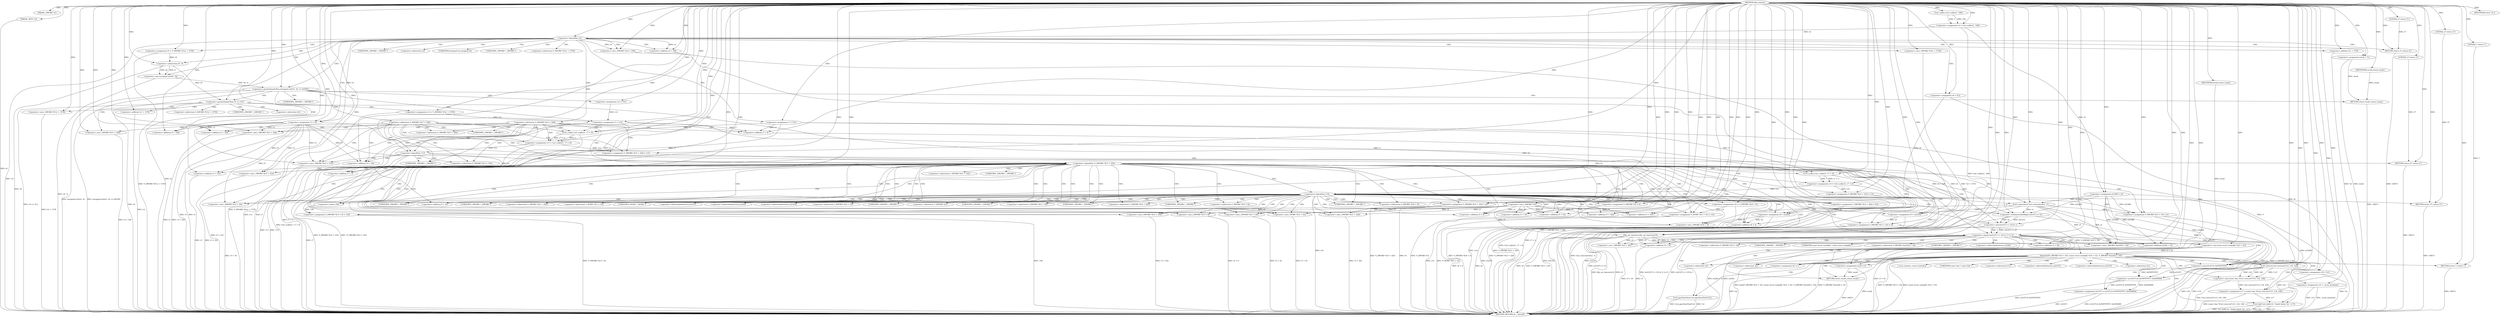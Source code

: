 digraph tftp_connect {  
"1000116" [label = "(METHOD,tftp_connect)" ]
"1000427" [label = "(METHOD_RETURN,int __fastcall)" ]
"1000117" [label = "(PARAM,_DWORD *a1)" ]
"1000118" [label = "(PARAM,_BYTE *a2)" ]
"1000135" [label = "(<operator>.assignment,v4 = Curl_ccalloc(1, 336))" ]
"1000137" [label = "(Curl_ccalloc,Curl_ccalloc(1, 336))" ]
"1000140" [label = "(<operator>.assignment,a1[188] = v4)" ]
"1000146" [label = "(<operator>.logicalNot,!v4)" ]
"1000148" [label = "(RETURN,return 27;,return 27;)" ]
"1000149" [label = "(LITERAL,27,return 27;)" ]
"1000150" [label = "(<operator>.assignment,v5 = v4)" ]
"1000153" [label = "(<operator>.assignment,v6 = *(_DWORD *)(*a1 + 1576))" ]
"1000156" [label = "(<operator>.cast,(_DWORD *)(*a1 + 1576))" ]
"1000158" [label = "(<operator>.addition,*a1 + 1576)" ]
"1000163" [label = "(IDENTIFIER,v6,if ( v6 ))" ]
"1000165" [label = "(<operator>.assignment,result = 71)" ]
"1000169" [label = "(<operator>.greaterEqualsThan,(unsigned int)(v6 - 8) >= 0xFFB1)" ]
"1000170" [label = "(<operator>.cast,(unsigned int)(v6 - 8))" ]
"1000172" [label = "(<operator>.subtraction,v6 - 8)" ]
"1000176" [label = "(RETURN,return result;,return result;)" ]
"1000177" [label = "(IDENTIFIER,result,return result;)" ]
"1000178" [label = "(<operator>.assignment,v12 = 512)" ]
"1000182" [label = "(<operator>.greaterEqualsThan,v6 >= 512)" ]
"1000185" [label = "(<operator>.assignment,v12 = *(_DWORD *)(*a1 + 1576))" ]
"1000188" [label = "(<operator>.cast,(_DWORD *)(*a1 + 1576))" ]
"1000190" [label = "(<operator>.addition,*a1 + 1576)" ]
"1000194" [label = "(<operator>.assignment,v7 = v12)" ]
"1000199" [label = "(<operator>.cast,(_DWORD *)(v5 + 328))" ]
"1000201" [label = "(<operator>.addition,v5 + 328)" ]
"1000207" [label = "(<operator>.assignment,v6 = 512)" ]
"1000210" [label = "(<operator>.assignment,v7 = 512)" ]
"1000215" [label = "(<operator>.cast,(_DWORD *)(v4 + 328))" ]
"1000217" [label = "(<operator>.addition,v4 + 328)" ]
"1000221" [label = "(<operator>.assignment,v13 = Curl_ccalloc(1, v7 + 4))" ]
"1000223" [label = "(Curl_ccalloc,Curl_ccalloc(1, v7 + 4))" ]
"1000225" [label = "(<operator>.addition,v7 + 4)" ]
"1000228" [label = "(<operator>.assignment,*(_DWORD *)(v5 + 328) = v13)" ]
"1000230" [label = "(<operator>.cast,(_DWORD *)(v5 + 328))" ]
"1000232" [label = "(<operator>.addition,v5 + 328)" ]
"1000237" [label = "(<operator>.logicalNot,!v13)" ]
"1000239" [label = "(RETURN,return 27;,return 27;)" ]
"1000240" [label = "(LITERAL,27,return 27;)" ]
"1000243" [label = "(<operator>.logicalNot,!*(_DWORD *)(v5 + 332))" ]
"1000245" [label = "(<operator>.cast,(_DWORD *)(v5 + 332))" ]
"1000247" [label = "(<operator>.addition,v5 + 332)" ]
"1000251" [label = "(<operator>.assignment,v14 = Curl_ccalloc(1, v7 + 4))" ]
"1000253" [label = "(Curl_ccalloc,Curl_ccalloc(1, v7 + 4))" ]
"1000255" [label = "(<operator>.addition,v7 + 4)" ]
"1000258" [label = "(<operator>.assignment,*(_DWORD *)(v5 + 332) = v14)" ]
"1000260" [label = "(<operator>.cast,(_DWORD *)(v5 + 332))" ]
"1000262" [label = "(<operator>.addition,v5 + 332)" ]
"1000267" [label = "(<operator>.logicalNot,!v14)" ]
"1000269" [label = "(RETURN,return 27;,return 27;)" ]
"1000270" [label = "(LITERAL,27,return 27;)" ]
"1000271" [label = "(Curl_conncontrol,Curl_conncontrol(a1, 1))" ]
"1000274" [label = "(<operator>.assignment,v8 = a1[20])" ]
"1000279" [label = "(<operator>.assignment,v9 = a1[105])" ]
"1000284" [label = "(<operator>.assignment,*(_DWORD *)(v5 + 16) = a1)" ]
"1000286" [label = "(<operator>.cast,(_DWORD *)(v5 + 16))" ]
"1000288" [label = "(<operator>.addition,v5 + 16)" ]
"1000292" [label = "(<operator>.assignment,*(_DWORD *)v5 = 0)" ]
"1000294" [label = "(<operator>.cast,(_DWORD *)v5)" ]
"1000298" [label = "(<operator>.assignment,*(_DWORD *)(v5 + 20) = v9)" ]
"1000300" [label = "(<operator>.cast,(_DWORD *)(v5 + 20))" ]
"1000302" [label = "(<operator>.addition,v5 + 20)" ]
"1000306" [label = "(<operator>.assignment,*(_DWORD *)(v5 + 324) = v6)" ]
"1000308" [label = "(<operator>.cast,(_DWORD *)(v5 + 324))" ]
"1000310" [label = "(<operator>.addition,v5 + 324)" ]
"1000314" [label = "(<operator>.assignment,*(_DWORD *)(v5 + 8) = -100)" ]
"1000316" [label = "(<operator>.cast,(_DWORD *)(v5 + 8))" ]
"1000318" [label = "(<operator>.addition,v5 + 8)" ]
"1000321" [label = "(<operator>.minus,-100)" ]
"1000323" [label = "(<operator>.assignment,v10 = *(_DWORD *)(v8 + 4))" ]
"1000326" [label = "(<operator>.cast,(_DWORD *)(v8 + 4))" ]
"1000328" [label = "(<operator>.addition,v8 + 4)" ]
"1000331" [label = "(<operator>.assignment,*(_DWORD *)(v5 + 320) = 512)" ]
"1000333" [label = "(<operator>.cast,(_DWORD *)(v5 + 320))" ]
"1000335" [label = "(<operator>.addition,v5 + 320)" ]
"1000339" [label = "(<operator>.assignment,*(_WORD *)(v5 + 52) = v10)" ]
"1000341" [label = "(<operator>.cast,(_WORD *)(v5 + 52))" ]
"1000343" [label = "(<operator>.addition,v5 + 52)" ]
"1000347" [label = "(tftp_set_timeouts,tftp_set_timeouts(v5))" ]
"1000350" [label = "(<operator>.equals,((a1[147] >> 25) & 1) == 0)" ]
"1000351" [label = "(<operator>.and,(a1[147] >> 25) & 1)" ]
"1000352" [label = "(<operator>.arithmeticShiftRight,a1[147] >> 25)" ]
"1000361" [label = "(bind,bind(*(_DWORD *)(v5 + 20), (const struct sockaddr *)(v5 + 52), *(_DWORD *)(a1[20] + 16)))" ]
"1000363" [label = "(<operator>.cast,(_DWORD *)(v5 + 20))" ]
"1000365" [label = "(<operator>.addition,v5 + 20)" ]
"1000368" [label = "(<operator>.cast,(const struct sockaddr *)(v5 + 52))" ]
"1000370" [label = "(<operator>.addition,v5 + 52)" ]
"1000374" [label = "(<operator>.cast,(_DWORD *)(a1[20] + 16))" ]
"1000376" [label = "(<operator>.addition,a1[20] + 16)" ]
"1000382" [label = "(<operator>.assignment,v16 = *a1)" ]
"1000386" [label = "(<operator>.assignment,v15 = _errno_location())" ]
"1000389" [label = "(<operator>.assignment,v17 = (const char *)Curl_strerror(*v15, v18, 128))" ]
"1000391" [label = "(<operator>.cast,(const char *)Curl_strerror(*v15, v18, 128))" ]
"1000393" [label = "(Curl_strerror,Curl_strerror(*v15, v18, 128))" ]
"1000398" [label = "(Curl_failf,Curl_failf(v16, \"bind() failed; %s\", v17))" ]
"1000402" [label = "(RETURN,return 7;,return 7;)" ]
"1000403" [label = "(LITERAL,7,return 7;)" ]
"1000404" [label = "(<operator>.assignment,a1[147] = a1[147] & 0xFDFFFFFF | 0x2000000)" ]
"1000408" [label = "(<operator>.or,a1[147] & 0xFDFFFFFF | 0x2000000)" ]
"1000409" [label = "(<operator>.and,a1[147] & 0xFDFFFFFF)" ]
"1000415" [label = "(Curl_pgrsStartNow,Curl_pgrsStartNow(*a1))" ]
"1000418" [label = "(<operator>.assignment,result = 0)" ]
"1000421" [label = "(<operator>.assignment,*a2 = 1)" ]
"1000425" [label = "(RETURN,return result;,return result;)" ]
"1000426" [label = "(IDENTIFIER,result,return result;)" ]
"1000155" [label = "(<operator>.indirection,*(_DWORD *)(*a1 + 1576))" ]
"1000157" [label = "(UNKNOWN,_DWORD *,_DWORD *)" ]
"1000159" [label = "(<operator>.indirection,*a1)" ]
"1000171" [label = "(UNKNOWN,unsigned int,unsigned int)" ]
"1000187" [label = "(<operator>.indirection,*(_DWORD *)(*a1 + 1576))" ]
"1000189" [label = "(UNKNOWN,_DWORD *,_DWORD *)" ]
"1000191" [label = "(<operator>.indirection,*a1)" ]
"1000198" [label = "(<operator>.indirection,*(_DWORD *)(v5 + 328))" ]
"1000200" [label = "(UNKNOWN,_DWORD *,_DWORD *)" ]
"1000214" [label = "(<operator>.indirection,*(_DWORD *)(v4 + 328))" ]
"1000216" [label = "(UNKNOWN,_DWORD *,_DWORD *)" ]
"1000229" [label = "(<operator>.indirection,*(_DWORD *)(v5 + 328))" ]
"1000231" [label = "(UNKNOWN,_DWORD *,_DWORD *)" ]
"1000244" [label = "(<operator>.indirection,*(_DWORD *)(v5 + 332))" ]
"1000246" [label = "(UNKNOWN,_DWORD *,_DWORD *)" ]
"1000259" [label = "(<operator>.indirection,*(_DWORD *)(v5 + 332))" ]
"1000261" [label = "(UNKNOWN,_DWORD *,_DWORD *)" ]
"1000276" [label = "(<operator>.indirectIndexAccess,a1[20])" ]
"1000281" [label = "(<operator>.indirectIndexAccess,a1[105])" ]
"1000285" [label = "(<operator>.indirection,*(_DWORD *)(v5 + 16))" ]
"1000287" [label = "(UNKNOWN,_DWORD *,_DWORD *)" ]
"1000293" [label = "(<operator>.indirection,*(_DWORD *)v5)" ]
"1000295" [label = "(UNKNOWN,_DWORD *,_DWORD *)" ]
"1000299" [label = "(<operator>.indirection,*(_DWORD *)(v5 + 20))" ]
"1000301" [label = "(UNKNOWN,_DWORD *,_DWORD *)" ]
"1000307" [label = "(<operator>.indirection,*(_DWORD *)(v5 + 324))" ]
"1000309" [label = "(UNKNOWN,_DWORD *,_DWORD *)" ]
"1000315" [label = "(<operator>.indirection,*(_DWORD *)(v5 + 8))" ]
"1000317" [label = "(UNKNOWN,_DWORD *,_DWORD *)" ]
"1000325" [label = "(<operator>.indirection,*(_DWORD *)(v8 + 4))" ]
"1000327" [label = "(UNKNOWN,_DWORD *,_DWORD *)" ]
"1000332" [label = "(<operator>.indirection,*(_DWORD *)(v5 + 320))" ]
"1000334" [label = "(UNKNOWN,_DWORD *,_DWORD *)" ]
"1000340" [label = "(<operator>.indirection,*(_WORD *)(v5 + 52))" ]
"1000342" [label = "(UNKNOWN,_WORD *,_WORD *)" ]
"1000353" [label = "(<operator>.indirectIndexAccess,a1[147])" ]
"1000362" [label = "(<operator>.indirection,*(_DWORD *)(v5 + 20))" ]
"1000364" [label = "(UNKNOWN,_DWORD *,_DWORD *)" ]
"1000369" [label = "(UNKNOWN,const struct sockaddr *,const struct sockaddr *)" ]
"1000373" [label = "(<operator>.indirection,*(_DWORD *)(a1[20] + 16))" ]
"1000375" [label = "(UNKNOWN,_DWORD *,_DWORD *)" ]
"1000377" [label = "(<operator>.indirectIndexAccess,a1[20])" ]
"1000384" [label = "(<operator>.indirection,*a1)" ]
"1000388" [label = "(_errno_location,_errno_location())" ]
"1000392" [label = "(UNKNOWN,const char *,const char *)" ]
"1000394" [label = "(<operator>.indirection,*v15)" ]
"1000405" [label = "(<operator>.indirectIndexAccess,a1[147])" ]
"1000410" [label = "(<operator>.indirectIndexAccess,a1[147])" ]
"1000416" [label = "(<operator>.indirection,*a1)" ]
"1000422" [label = "(<operator>.indirection,*a2)" ]
  "1000331" -> "1000427"  [ label = "DDG: *(_DWORD *)(v5 + 320)"] 
  "1000243" -> "1000427"  [ label = "DDG: !*(_DWORD *)(v5 + 332)"] 
  "1000267" -> "1000427"  [ label = "DDG: !v14"] 
  "1000415" -> "1000427"  [ label = "DDG: *a1"] 
  "1000217" -> "1000427"  [ label = "DDG: v4"] 
  "1000393" -> "1000427"  [ label = "DDG: *v15"] 
  "1000347" -> "1000427"  [ label = "DDG: v5"] 
  "1000190" -> "1000427"  [ label = "DDG: *a1"] 
  "1000333" -> "1000427"  [ label = "DDG: v5 + 320"] 
  "1000306" -> "1000427"  [ label = "DDG: *(_DWORD *)(v5 + 324)"] 
  "1000351" -> "1000427"  [ label = "DDG: a1[147] >> 25"] 
  "1000221" -> "1000427"  [ label = "DDG: Curl_ccalloc(1, v7 + 4)"] 
  "1000323" -> "1000427"  [ label = "DDG: *(_DWORD *)(v8 + 4)"] 
  "1000165" -> "1000427"  [ label = "DDG: result"] 
  "1000243" -> "1000427"  [ label = "DDG: *(_DWORD *)(v5 + 332)"] 
  "1000258" -> "1000427"  [ label = "DDG: *(_DWORD *)(v5 + 332)"] 
  "1000352" -> "1000427"  [ label = "DDG: a1[147]"] 
  "1000314" -> "1000427"  [ label = "DDG: -100"] 
  "1000232" -> "1000427"  [ label = "DDG: v5"] 
  "1000118" -> "1000427"  [ label = "DDG: a2"] 
  "1000415" -> "1000427"  [ label = "DDG: Curl_pgrsStartNow(*a1)"] 
  "1000421" -> "1000427"  [ label = "DDG: *a2"] 
  "1000350" -> "1000427"  [ label = "DDG: (a1[147] >> 25) & 1"] 
  "1000210" -> "1000427"  [ label = "DDG: v7"] 
  "1000398" -> "1000427"  [ label = "DDG: v17"] 
  "1000306" -> "1000427"  [ label = "DDG: v6"] 
  "1000215" -> "1000427"  [ label = "DDG: v4 + 328"] 
  "1000391" -> "1000427"  [ label = "DDG: Curl_strerror(*v15, v18, 128)"] 
  "1000228" -> "1000427"  [ label = "DDG: *(_DWORD *)(v5 + 328)"] 
  "1000150" -> "1000427"  [ label = "DDG: v4"] 
  "1000255" -> "1000427"  [ label = "DDG: v7"] 
  "1000374" -> "1000427"  [ label = "DDG: a1[20] + 16"] 
  "1000382" -> "1000427"  [ label = "DDG: *a1"] 
  "1000135" -> "1000427"  [ label = "DDG: Curl_ccalloc(1, 336)"] 
  "1000389" -> "1000427"  [ label = "DDG: (const char *)Curl_strerror(*v15, v18, 128)"] 
  "1000368" -> "1000427"  [ label = "DDG: v5 + 52"] 
  "1000225" -> "1000427"  [ label = "DDG: v7"] 
  "1000300" -> "1000427"  [ label = "DDG: v5 + 20"] 
  "1000267" -> "1000427"  [ label = "DDG: v14"] 
  "1000182" -> "1000427"  [ label = "DDG: v6"] 
  "1000386" -> "1000427"  [ label = "DDG: v15"] 
  "1000361" -> "1000427"  [ label = "DDG: (const struct sockaddr *)(v5 + 52)"] 
  "1000363" -> "1000427"  [ label = "DDG: v5 + 20"] 
  "1000182" -> "1000427"  [ label = "DDG: v6 >= 512"] 
  "1000251" -> "1000427"  [ label = "DDG: Curl_ccalloc(1, v7 + 4)"] 
  "1000153" -> "1000427"  [ label = "DDG: *(_DWORD *)(*a1 + 1576)"] 
  "1000308" -> "1000427"  [ label = "DDG: v5 + 324"] 
  "1000146" -> "1000427"  [ label = "DDG: v4"] 
  "1000418" -> "1000427"  [ label = "DDG: result"] 
  "1000156" -> "1000427"  [ label = "DDG: *a1 + 1576"] 
  "1000245" -> "1000427"  [ label = "DDG: v5 + 332"] 
  "1000188" -> "1000427"  [ label = "DDG: *a1 + 1576"] 
  "1000237" -> "1000427"  [ label = "DDG: !v13"] 
  "1000271" -> "1000427"  [ label = "DDG: Curl_conncontrol(a1, 1)"] 
  "1000262" -> "1000427"  [ label = "DDG: v5"] 
  "1000350" -> "1000427"  [ label = "DDG: ((a1[147] >> 25) & 1) == 0"] 
  "1000339" -> "1000427"  [ label = "DDG: v10"] 
  "1000292" -> "1000427"  [ label = "DDG: *(_DWORD *)v5"] 
  "1000230" -> "1000427"  [ label = "DDG: v5 + 328"] 
  "1000253" -> "1000427"  [ label = "DDG: v7 + 4"] 
  "1000361" -> "1000427"  [ label = "DDG: bind(*(_DWORD *)(v5 + 20), (const struct sockaddr *)(v5 + 52), *(_DWORD *)(a1[20] + 16))"] 
  "1000158" -> "1000427"  [ label = "DDG: *a1"] 
  "1000286" -> "1000427"  [ label = "DDG: v5 + 16"] 
  "1000341" -> "1000427"  [ label = "DDG: v5 + 52"] 
  "1000223" -> "1000427"  [ label = "DDG: v7 + 4"] 
  "1000169" -> "1000427"  [ label = "DDG: (unsigned int)(v6 - 8)"] 
  "1000284" -> "1000427"  [ label = "DDG: a1"] 
  "1000404" -> "1000427"  [ label = "DDG: a1[147] & 0xFDFFFFFF | 0x2000000"] 
  "1000314" -> "1000427"  [ label = "DDG: *(_DWORD *)(v5 + 8)"] 
  "1000207" -> "1000427"  [ label = "DDG: v6"] 
  "1000279" -> "1000427"  [ label = "DDG: a1[105]"] 
  "1000386" -> "1000427"  [ label = "DDG: _errno_location()"] 
  "1000140" -> "1000427"  [ label = "DDG: a1[188]"] 
  "1000398" -> "1000427"  [ label = "DDG: Curl_failf(v16, \"bind() failed; %s\", v17)"] 
  "1000199" -> "1000427"  [ label = "DDG: v5 + 328"] 
  "1000326" -> "1000427"  [ label = "DDG: v8 + 4"] 
  "1000185" -> "1000427"  [ label = "DDG: *(_DWORD *)(*a1 + 1576)"] 
  "1000328" -> "1000427"  [ label = "DDG: v8"] 
  "1000376" -> "1000427"  [ label = "DDG: a1[20]"] 
  "1000393" -> "1000427"  [ label = "DDG: v18"] 
  "1000194" -> "1000427"  [ label = "DDG: v12"] 
  "1000298" -> "1000427"  [ label = "DDG: *(_DWORD *)(v5 + 20)"] 
  "1000169" -> "1000427"  [ label = "DDG: (unsigned int)(v6 - 8) >= 0xFFB1"] 
  "1000408" -> "1000427"  [ label = "DDG: a1[147] & 0xFDFFFFFF"] 
  "1000347" -> "1000427"  [ label = "DDG: tftp_set_timeouts(v5)"] 
  "1000237" -> "1000427"  [ label = "DDG: v13"] 
  "1000298" -> "1000427"  [ label = "DDG: v9"] 
  "1000172" -> "1000427"  [ label = "DDG: v6"] 
  "1000404" -> "1000427"  [ label = "DDG: a1[147]"] 
  "1000398" -> "1000427"  [ label = "DDG: v16"] 
  "1000339" -> "1000427"  [ label = "DDG: *(_WORD *)(v5 + 52)"] 
  "1000194" -> "1000427"  [ label = "DDG: v7"] 
  "1000316" -> "1000427"  [ label = "DDG: v5 + 8"] 
  "1000260" -> "1000427"  [ label = "DDG: v5 + 332"] 
  "1000361" -> "1000427"  [ label = "DDG: *(_DWORD *)(a1[20] + 16)"] 
  "1000274" -> "1000427"  [ label = "DDG: a1[20]"] 
  "1000170" -> "1000427"  [ label = "DDG: v6 - 8"] 
  "1000146" -> "1000427"  [ label = "DDG: !v4"] 
  "1000370" -> "1000427"  [ label = "DDG: v5"] 
  "1000361" -> "1000427"  [ label = "DDG: *(_DWORD *)(v5 + 20)"] 
  "1000284" -> "1000427"  [ label = "DDG: *(_DWORD *)(v5 + 16)"] 
  "1000150" -> "1000427"  [ label = "DDG: v5"] 
  "1000402" -> "1000427"  [ label = "DDG: <RET>"] 
  "1000148" -> "1000427"  [ label = "DDG: <RET>"] 
  "1000239" -> "1000427"  [ label = "DDG: <RET>"] 
  "1000269" -> "1000427"  [ label = "DDG: <RET>"] 
  "1000425" -> "1000427"  [ label = "DDG: <RET>"] 
  "1000176" -> "1000427"  [ label = "DDG: <RET>"] 
  "1000116" -> "1000117"  [ label = "DDG: "] 
  "1000116" -> "1000118"  [ label = "DDG: "] 
  "1000137" -> "1000135"  [ label = "DDG: 1"] 
  "1000137" -> "1000135"  [ label = "DDG: 336"] 
  "1000116" -> "1000135"  [ label = "DDG: "] 
  "1000116" -> "1000137"  [ label = "DDG: "] 
  "1000135" -> "1000140"  [ label = "DDG: v4"] 
  "1000116" -> "1000140"  [ label = "DDG: "] 
  "1000116" -> "1000146"  [ label = "DDG: "] 
  "1000135" -> "1000146"  [ label = "DDG: v4"] 
  "1000149" -> "1000148"  [ label = "DDG: 27"] 
  "1000116" -> "1000148"  [ label = "DDG: "] 
  "1000116" -> "1000149"  [ label = "DDG: "] 
  "1000146" -> "1000150"  [ label = "DDG: v4"] 
  "1000116" -> "1000150"  [ label = "DDG: "] 
  "1000116" -> "1000153"  [ label = "DDG: "] 
  "1000116" -> "1000156"  [ label = "DDG: "] 
  "1000116" -> "1000158"  [ label = "DDG: "] 
  "1000116" -> "1000163"  [ label = "DDG: "] 
  "1000116" -> "1000165"  [ label = "DDG: "] 
  "1000170" -> "1000169"  [ label = "DDG: v6 - 8"] 
  "1000172" -> "1000170"  [ label = "DDG: v6"] 
  "1000172" -> "1000170"  [ label = "DDG: 8"] 
  "1000153" -> "1000172"  [ label = "DDG: v6"] 
  "1000116" -> "1000172"  [ label = "DDG: "] 
  "1000116" -> "1000169"  [ label = "DDG: "] 
  "1000177" -> "1000176"  [ label = "DDG: result"] 
  "1000165" -> "1000176"  [ label = "DDG: result"] 
  "1000116" -> "1000177"  [ label = "DDG: "] 
  "1000116" -> "1000178"  [ label = "DDG: "] 
  "1000172" -> "1000182"  [ label = "DDG: v6"] 
  "1000116" -> "1000182"  [ label = "DDG: "] 
  "1000116" -> "1000185"  [ label = "DDG: "] 
  "1000116" -> "1000188"  [ label = "DDG: "] 
  "1000116" -> "1000190"  [ label = "DDG: "] 
  "1000178" -> "1000194"  [ label = "DDG: v12"] 
  "1000185" -> "1000194"  [ label = "DDG: v12"] 
  "1000116" -> "1000194"  [ label = "DDG: "] 
  "1000150" -> "1000199"  [ label = "DDG: v5"] 
  "1000116" -> "1000199"  [ label = "DDG: "] 
  "1000150" -> "1000201"  [ label = "DDG: v5"] 
  "1000116" -> "1000201"  [ label = "DDG: "] 
  "1000116" -> "1000207"  [ label = "DDG: "] 
  "1000116" -> "1000210"  [ label = "DDG: "] 
  "1000116" -> "1000215"  [ label = "DDG: "] 
  "1000146" -> "1000215"  [ label = "DDG: v4"] 
  "1000116" -> "1000217"  [ label = "DDG: "] 
  "1000146" -> "1000217"  [ label = "DDG: v4"] 
  "1000223" -> "1000221"  [ label = "DDG: 1"] 
  "1000223" -> "1000221"  [ label = "DDG: v7 + 4"] 
  "1000116" -> "1000221"  [ label = "DDG: "] 
  "1000116" -> "1000223"  [ label = "DDG: "] 
  "1000210" -> "1000223"  [ label = "DDG: v7"] 
  "1000194" -> "1000223"  [ label = "DDG: v7"] 
  "1000210" -> "1000225"  [ label = "DDG: v7"] 
  "1000194" -> "1000225"  [ label = "DDG: v7"] 
  "1000116" -> "1000225"  [ label = "DDG: "] 
  "1000221" -> "1000228"  [ label = "DDG: v13"] 
  "1000116" -> "1000228"  [ label = "DDG: "] 
  "1000150" -> "1000230"  [ label = "DDG: v5"] 
  "1000116" -> "1000230"  [ label = "DDG: "] 
  "1000150" -> "1000232"  [ label = "DDG: v5"] 
  "1000116" -> "1000232"  [ label = "DDG: "] 
  "1000116" -> "1000237"  [ label = "DDG: "] 
  "1000221" -> "1000237"  [ label = "DDG: v13"] 
  "1000240" -> "1000239"  [ label = "DDG: 27"] 
  "1000116" -> "1000239"  [ label = "DDG: "] 
  "1000116" -> "1000240"  [ label = "DDG: "] 
  "1000150" -> "1000245"  [ label = "DDG: v5"] 
  "1000116" -> "1000245"  [ label = "DDG: "] 
  "1000150" -> "1000247"  [ label = "DDG: v5"] 
  "1000116" -> "1000247"  [ label = "DDG: "] 
  "1000253" -> "1000251"  [ label = "DDG: 1"] 
  "1000253" -> "1000251"  [ label = "DDG: v7 + 4"] 
  "1000116" -> "1000251"  [ label = "DDG: "] 
  "1000116" -> "1000253"  [ label = "DDG: "] 
  "1000210" -> "1000253"  [ label = "DDG: v7"] 
  "1000194" -> "1000253"  [ label = "DDG: v7"] 
  "1000210" -> "1000255"  [ label = "DDG: v7"] 
  "1000194" -> "1000255"  [ label = "DDG: v7"] 
  "1000116" -> "1000255"  [ label = "DDG: "] 
  "1000251" -> "1000258"  [ label = "DDG: v14"] 
  "1000116" -> "1000258"  [ label = "DDG: "] 
  "1000116" -> "1000260"  [ label = "DDG: "] 
  "1000150" -> "1000260"  [ label = "DDG: v5"] 
  "1000116" -> "1000262"  [ label = "DDG: "] 
  "1000150" -> "1000262"  [ label = "DDG: v5"] 
  "1000116" -> "1000267"  [ label = "DDG: "] 
  "1000251" -> "1000267"  [ label = "DDG: v14"] 
  "1000270" -> "1000269"  [ label = "DDG: 27"] 
  "1000116" -> "1000269"  [ label = "DDG: "] 
  "1000116" -> "1000270"  [ label = "DDG: "] 
  "1000140" -> "1000271"  [ label = "DDG: a1[188]"] 
  "1000116" -> "1000271"  [ label = "DDG: "] 
  "1000271" -> "1000274"  [ label = "DDG: a1"] 
  "1000116" -> "1000274"  [ label = "DDG: "] 
  "1000271" -> "1000279"  [ label = "DDG: a1"] 
  "1000116" -> "1000279"  [ label = "DDG: "] 
  "1000271" -> "1000284"  [ label = "DDG: a1"] 
  "1000140" -> "1000284"  [ label = "DDG: a1[188]"] 
  "1000116" -> "1000284"  [ label = "DDG: "] 
  "1000116" -> "1000286"  [ label = "DDG: "] 
  "1000150" -> "1000286"  [ label = "DDG: v5"] 
  "1000116" -> "1000288"  [ label = "DDG: "] 
  "1000150" -> "1000288"  [ label = "DDG: v5"] 
  "1000116" -> "1000292"  [ label = "DDG: "] 
  "1000116" -> "1000294"  [ label = "DDG: "] 
  "1000150" -> "1000294"  [ label = "DDG: v5"] 
  "1000279" -> "1000298"  [ label = "DDG: v9"] 
  "1000116" -> "1000298"  [ label = "DDG: "] 
  "1000294" -> "1000300"  [ label = "DDG: v5"] 
  "1000116" -> "1000300"  [ label = "DDG: "] 
  "1000294" -> "1000302"  [ label = "DDG: v5"] 
  "1000116" -> "1000302"  [ label = "DDG: "] 
  "1000182" -> "1000306"  [ label = "DDG: v6"] 
  "1000207" -> "1000306"  [ label = "DDG: v6"] 
  "1000116" -> "1000306"  [ label = "DDG: "] 
  "1000116" -> "1000308"  [ label = "DDG: "] 
  "1000294" -> "1000308"  [ label = "DDG: v5"] 
  "1000116" -> "1000310"  [ label = "DDG: "] 
  "1000294" -> "1000310"  [ label = "DDG: v5"] 
  "1000321" -> "1000314"  [ label = "DDG: 100"] 
  "1000116" -> "1000316"  [ label = "DDG: "] 
  "1000294" -> "1000316"  [ label = "DDG: v5"] 
  "1000116" -> "1000318"  [ label = "DDG: "] 
  "1000294" -> "1000318"  [ label = "DDG: v5"] 
  "1000116" -> "1000321"  [ label = "DDG: "] 
  "1000116" -> "1000323"  [ label = "DDG: "] 
  "1000274" -> "1000326"  [ label = "DDG: v8"] 
  "1000116" -> "1000326"  [ label = "DDG: "] 
  "1000274" -> "1000328"  [ label = "DDG: v8"] 
  "1000116" -> "1000328"  [ label = "DDG: "] 
  "1000116" -> "1000331"  [ label = "DDG: "] 
  "1000116" -> "1000333"  [ label = "DDG: "] 
  "1000294" -> "1000333"  [ label = "DDG: v5"] 
  "1000116" -> "1000335"  [ label = "DDG: "] 
  "1000294" -> "1000335"  [ label = "DDG: v5"] 
  "1000323" -> "1000339"  [ label = "DDG: v10"] 
  "1000116" -> "1000339"  [ label = "DDG: "] 
  "1000116" -> "1000341"  [ label = "DDG: "] 
  "1000294" -> "1000341"  [ label = "DDG: v5"] 
  "1000116" -> "1000343"  [ label = "DDG: "] 
  "1000294" -> "1000343"  [ label = "DDG: v5"] 
  "1000116" -> "1000347"  [ label = "DDG: "] 
  "1000294" -> "1000347"  [ label = "DDG: v5"] 
  "1000351" -> "1000350"  [ label = "DDG: a1[147] >> 25"] 
  "1000351" -> "1000350"  [ label = "DDG: 1"] 
  "1000352" -> "1000351"  [ label = "DDG: a1[147]"] 
  "1000352" -> "1000351"  [ label = "DDG: 25"] 
  "1000271" -> "1000352"  [ label = "DDG: a1"] 
  "1000140" -> "1000352"  [ label = "DDG: a1[188]"] 
  "1000116" -> "1000352"  [ label = "DDG: "] 
  "1000116" -> "1000351"  [ label = "DDG: "] 
  "1000116" -> "1000350"  [ label = "DDG: "] 
  "1000298" -> "1000361"  [ label = "DDG: *(_DWORD *)(v5 + 20)"] 
  "1000347" -> "1000363"  [ label = "DDG: v5"] 
  "1000116" -> "1000363"  [ label = "DDG: "] 
  "1000347" -> "1000365"  [ label = "DDG: v5"] 
  "1000116" -> "1000365"  [ label = "DDG: "] 
  "1000368" -> "1000361"  [ label = "DDG: v5 + 52"] 
  "1000116" -> "1000368"  [ label = "DDG: "] 
  "1000347" -> "1000368"  [ label = "DDG: v5"] 
  "1000116" -> "1000370"  [ label = "DDG: "] 
  "1000347" -> "1000370"  [ label = "DDG: v5"] 
  "1000271" -> "1000374"  [ label = "DDG: a1"] 
  "1000140" -> "1000374"  [ label = "DDG: a1[188]"] 
  "1000116" -> "1000374"  [ label = "DDG: "] 
  "1000271" -> "1000376"  [ label = "DDG: a1"] 
  "1000140" -> "1000376"  [ label = "DDG: a1[188]"] 
  "1000116" -> "1000376"  [ label = "DDG: "] 
  "1000116" -> "1000382"  [ label = "DDG: "] 
  "1000116" -> "1000386"  [ label = "DDG: "] 
  "1000391" -> "1000389"  [ label = "DDG: Curl_strerror(*v15, v18, 128)"] 
  "1000116" -> "1000389"  [ label = "DDG: "] 
  "1000393" -> "1000391"  [ label = "DDG: *v15"] 
  "1000393" -> "1000391"  [ label = "DDG: v18"] 
  "1000393" -> "1000391"  [ label = "DDG: 128"] 
  "1000116" -> "1000393"  [ label = "DDG: "] 
  "1000382" -> "1000398"  [ label = "DDG: v16"] 
  "1000116" -> "1000398"  [ label = "DDG: "] 
  "1000389" -> "1000398"  [ label = "DDG: v17"] 
  "1000403" -> "1000402"  [ label = "DDG: 7"] 
  "1000116" -> "1000402"  [ label = "DDG: "] 
  "1000116" -> "1000403"  [ label = "DDG: "] 
  "1000408" -> "1000404"  [ label = "DDG: a1[147] & 0xFDFFFFFF"] 
  "1000408" -> "1000404"  [ label = "DDG: 0x2000000"] 
  "1000409" -> "1000408"  [ label = "DDG: a1[147]"] 
  "1000409" -> "1000408"  [ label = "DDG: 0xFDFFFFFF"] 
  "1000352" -> "1000409"  [ label = "DDG: a1[147]"] 
  "1000271" -> "1000409"  [ label = "DDG: a1"] 
  "1000140" -> "1000409"  [ label = "DDG: a1[188]"] 
  "1000116" -> "1000409"  [ label = "DDG: "] 
  "1000116" -> "1000408"  [ label = "DDG: "] 
  "1000116" -> "1000418"  [ label = "DDG: "] 
  "1000116" -> "1000421"  [ label = "DDG: "] 
  "1000426" -> "1000425"  [ label = "DDG: result"] 
  "1000418" -> "1000425"  [ label = "DDG: result"] 
  "1000116" -> "1000426"  [ label = "DDG: "] 
  "1000146" -> "1000159"  [ label = "CDG: "] 
  "1000146" -> "1000158"  [ label = "CDG: "] 
  "1000146" -> "1000157"  [ label = "CDG: "] 
  "1000146" -> "1000156"  [ label = "CDG: "] 
  "1000146" -> "1000155"  [ label = "CDG: "] 
  "1000146" -> "1000153"  [ label = "CDG: "] 
  "1000146" -> "1000150"  [ label = "CDG: "] 
  "1000146" -> "1000148"  [ label = "CDG: "] 
  "1000146" -> "1000172"  [ label = "CDG: "] 
  "1000146" -> "1000171"  [ label = "CDG: "] 
  "1000146" -> "1000170"  [ label = "CDG: "] 
  "1000146" -> "1000169"  [ label = "CDG: "] 
  "1000146" -> "1000165"  [ label = "CDG: "] 
  "1000146" -> "1000207"  [ label = "CDG: "] 
  "1000146" -> "1000217"  [ label = "CDG: "] 
  "1000146" -> "1000216"  [ label = "CDG: "] 
  "1000146" -> "1000215"  [ label = "CDG: "] 
  "1000146" -> "1000214"  [ label = "CDG: "] 
  "1000146" -> "1000210"  [ label = "CDG: "] 
  "1000169" -> "1000176"  [ label = "CDG: "] 
  "1000169" -> "1000182"  [ label = "CDG: "] 
  "1000169" -> "1000178"  [ label = "CDG: "] 
  "1000169" -> "1000201"  [ label = "CDG: "] 
  "1000169" -> "1000200"  [ label = "CDG: "] 
  "1000169" -> "1000199"  [ label = "CDG: "] 
  "1000169" -> "1000198"  [ label = "CDG: "] 
  "1000169" -> "1000194"  [ label = "CDG: "] 
  "1000182" -> "1000191"  [ label = "CDG: "] 
  "1000182" -> "1000190"  [ label = "CDG: "] 
  "1000182" -> "1000189"  [ label = "CDG: "] 
  "1000182" -> "1000188"  [ label = "CDG: "] 
  "1000182" -> "1000187"  [ label = "CDG: "] 
  "1000182" -> "1000185"  [ label = "CDG: "] 
  "1000198" -> "1000223"  [ label = "CDG: "] 
  "1000198" -> "1000221"  [ label = "CDG: "] 
  "1000198" -> "1000237"  [ label = "CDG: "] 
  "1000198" -> "1000232"  [ label = "CDG: "] 
  "1000198" -> "1000231"  [ label = "CDG: "] 
  "1000198" -> "1000230"  [ label = "CDG: "] 
  "1000198" -> "1000229"  [ label = "CDG: "] 
  "1000198" -> "1000228"  [ label = "CDG: "] 
  "1000198" -> "1000225"  [ label = "CDG: "] 
  "1000198" -> "1000247"  [ label = "CDG: "] 
  "1000198" -> "1000246"  [ label = "CDG: "] 
  "1000198" -> "1000245"  [ label = "CDG: "] 
  "1000198" -> "1000244"  [ label = "CDG: "] 
  "1000198" -> "1000243"  [ label = "CDG: "] 
  "1000214" -> "1000223"  [ label = "CDG: "] 
  "1000214" -> "1000221"  [ label = "CDG: "] 
  "1000214" -> "1000237"  [ label = "CDG: "] 
  "1000214" -> "1000232"  [ label = "CDG: "] 
  "1000214" -> "1000231"  [ label = "CDG: "] 
  "1000214" -> "1000230"  [ label = "CDG: "] 
  "1000214" -> "1000229"  [ label = "CDG: "] 
  "1000214" -> "1000228"  [ label = "CDG: "] 
  "1000214" -> "1000225"  [ label = "CDG: "] 
  "1000214" -> "1000247"  [ label = "CDG: "] 
  "1000214" -> "1000246"  [ label = "CDG: "] 
  "1000214" -> "1000245"  [ label = "CDG: "] 
  "1000214" -> "1000244"  [ label = "CDG: "] 
  "1000214" -> "1000243"  [ label = "CDG: "] 
  "1000237" -> "1000239"  [ label = "CDG: "] 
  "1000237" -> "1000247"  [ label = "CDG: "] 
  "1000237" -> "1000246"  [ label = "CDG: "] 
  "1000237" -> "1000245"  [ label = "CDG: "] 
  "1000237" -> "1000244"  [ label = "CDG: "] 
  "1000237" -> "1000243"  [ label = "CDG: "] 
  "1000243" -> "1000255"  [ label = "CDG: "] 
  "1000243" -> "1000253"  [ label = "CDG: "] 
  "1000243" -> "1000251"  [ label = "CDG: "] 
  "1000243" -> "1000271"  [ label = "CDG: "] 
  "1000243" -> "1000267"  [ label = "CDG: "] 
  "1000243" -> "1000262"  [ label = "CDG: "] 
  "1000243" -> "1000261"  [ label = "CDG: "] 
  "1000243" -> "1000260"  [ label = "CDG: "] 
  "1000243" -> "1000259"  [ label = "CDG: "] 
  "1000243" -> "1000258"  [ label = "CDG: "] 
  "1000243" -> "1000288"  [ label = "CDG: "] 
  "1000243" -> "1000287"  [ label = "CDG: "] 
  "1000243" -> "1000286"  [ label = "CDG: "] 
  "1000243" -> "1000285"  [ label = "CDG: "] 
  "1000243" -> "1000284"  [ label = "CDG: "] 
  "1000243" -> "1000281"  [ label = "CDG: "] 
  "1000243" -> "1000279"  [ label = "CDG: "] 
  "1000243" -> "1000276"  [ label = "CDG: "] 
  "1000243" -> "1000274"  [ label = "CDG: "] 
  "1000243" -> "1000302"  [ label = "CDG: "] 
  "1000243" -> "1000301"  [ label = "CDG: "] 
  "1000243" -> "1000300"  [ label = "CDG: "] 
  "1000243" -> "1000299"  [ label = "CDG: "] 
  "1000243" -> "1000298"  [ label = "CDG: "] 
  "1000243" -> "1000295"  [ label = "CDG: "] 
  "1000243" -> "1000294"  [ label = "CDG: "] 
  "1000243" -> "1000293"  [ label = "CDG: "] 
  "1000243" -> "1000292"  [ label = "CDG: "] 
  "1000243" -> "1000318"  [ label = "CDG: "] 
  "1000243" -> "1000317"  [ label = "CDG: "] 
  "1000243" -> "1000316"  [ label = "CDG: "] 
  "1000243" -> "1000315"  [ label = "CDG: "] 
  "1000243" -> "1000314"  [ label = "CDG: "] 
  "1000243" -> "1000310"  [ label = "CDG: "] 
  "1000243" -> "1000309"  [ label = "CDG: "] 
  "1000243" -> "1000308"  [ label = "CDG: "] 
  "1000243" -> "1000307"  [ label = "CDG: "] 
  "1000243" -> "1000306"  [ label = "CDG: "] 
  "1000243" -> "1000335"  [ label = "CDG: "] 
  "1000243" -> "1000334"  [ label = "CDG: "] 
  "1000243" -> "1000333"  [ label = "CDG: "] 
  "1000243" -> "1000332"  [ label = "CDG: "] 
  "1000243" -> "1000331"  [ label = "CDG: "] 
  "1000243" -> "1000328"  [ label = "CDG: "] 
  "1000243" -> "1000327"  [ label = "CDG: "] 
  "1000243" -> "1000326"  [ label = "CDG: "] 
  "1000243" -> "1000325"  [ label = "CDG: "] 
  "1000243" -> "1000323"  [ label = "CDG: "] 
  "1000243" -> "1000321"  [ label = "CDG: "] 
  "1000243" -> "1000352"  [ label = "CDG: "] 
  "1000243" -> "1000351"  [ label = "CDG: "] 
  "1000243" -> "1000350"  [ label = "CDG: "] 
  "1000243" -> "1000347"  [ label = "CDG: "] 
  "1000243" -> "1000343"  [ label = "CDG: "] 
  "1000243" -> "1000342"  [ label = "CDG: "] 
  "1000243" -> "1000341"  [ label = "CDG: "] 
  "1000243" -> "1000340"  [ label = "CDG: "] 
  "1000243" -> "1000339"  [ label = "CDG: "] 
  "1000243" -> "1000353"  [ label = "CDG: "] 
  "1000267" -> "1000271"  [ label = "CDG: "] 
  "1000267" -> "1000269"  [ label = "CDG: "] 
  "1000267" -> "1000288"  [ label = "CDG: "] 
  "1000267" -> "1000287"  [ label = "CDG: "] 
  "1000267" -> "1000286"  [ label = "CDG: "] 
  "1000267" -> "1000285"  [ label = "CDG: "] 
  "1000267" -> "1000284"  [ label = "CDG: "] 
  "1000267" -> "1000281"  [ label = "CDG: "] 
  "1000267" -> "1000279"  [ label = "CDG: "] 
  "1000267" -> "1000276"  [ label = "CDG: "] 
  "1000267" -> "1000274"  [ label = "CDG: "] 
  "1000267" -> "1000302"  [ label = "CDG: "] 
  "1000267" -> "1000301"  [ label = "CDG: "] 
  "1000267" -> "1000300"  [ label = "CDG: "] 
  "1000267" -> "1000299"  [ label = "CDG: "] 
  "1000267" -> "1000298"  [ label = "CDG: "] 
  "1000267" -> "1000295"  [ label = "CDG: "] 
  "1000267" -> "1000294"  [ label = "CDG: "] 
  "1000267" -> "1000293"  [ label = "CDG: "] 
  "1000267" -> "1000292"  [ label = "CDG: "] 
  "1000267" -> "1000318"  [ label = "CDG: "] 
  "1000267" -> "1000317"  [ label = "CDG: "] 
  "1000267" -> "1000316"  [ label = "CDG: "] 
  "1000267" -> "1000315"  [ label = "CDG: "] 
  "1000267" -> "1000314"  [ label = "CDG: "] 
  "1000267" -> "1000310"  [ label = "CDG: "] 
  "1000267" -> "1000309"  [ label = "CDG: "] 
  "1000267" -> "1000308"  [ label = "CDG: "] 
  "1000267" -> "1000307"  [ label = "CDG: "] 
  "1000267" -> "1000306"  [ label = "CDG: "] 
  "1000267" -> "1000335"  [ label = "CDG: "] 
  "1000267" -> "1000334"  [ label = "CDG: "] 
  "1000267" -> "1000333"  [ label = "CDG: "] 
  "1000267" -> "1000332"  [ label = "CDG: "] 
  "1000267" -> "1000331"  [ label = "CDG: "] 
  "1000267" -> "1000328"  [ label = "CDG: "] 
  "1000267" -> "1000327"  [ label = "CDG: "] 
  "1000267" -> "1000326"  [ label = "CDG: "] 
  "1000267" -> "1000325"  [ label = "CDG: "] 
  "1000267" -> "1000323"  [ label = "CDG: "] 
  "1000267" -> "1000321"  [ label = "CDG: "] 
  "1000267" -> "1000352"  [ label = "CDG: "] 
  "1000267" -> "1000351"  [ label = "CDG: "] 
  "1000267" -> "1000350"  [ label = "CDG: "] 
  "1000267" -> "1000347"  [ label = "CDG: "] 
  "1000267" -> "1000343"  [ label = "CDG: "] 
  "1000267" -> "1000342"  [ label = "CDG: "] 
  "1000267" -> "1000341"  [ label = "CDG: "] 
  "1000267" -> "1000340"  [ label = "CDG: "] 
  "1000267" -> "1000339"  [ label = "CDG: "] 
  "1000267" -> "1000353"  [ label = "CDG: "] 
  "1000350" -> "1000425"  [ label = "CDG: "] 
  "1000350" -> "1000422"  [ label = "CDG: "] 
  "1000350" -> "1000421"  [ label = "CDG: "] 
  "1000350" -> "1000418"  [ label = "CDG: "] 
  "1000350" -> "1000368"  [ label = "CDG: "] 
  "1000350" -> "1000365"  [ label = "CDG: "] 
  "1000350" -> "1000364"  [ label = "CDG: "] 
  "1000350" -> "1000363"  [ label = "CDG: "] 
  "1000350" -> "1000362"  [ label = "CDG: "] 
  "1000350" -> "1000361"  [ label = "CDG: "] 
  "1000350" -> "1000377"  [ label = "CDG: "] 
  "1000350" -> "1000376"  [ label = "CDG: "] 
  "1000350" -> "1000375"  [ label = "CDG: "] 
  "1000350" -> "1000374"  [ label = "CDG: "] 
  "1000350" -> "1000373"  [ label = "CDG: "] 
  "1000350" -> "1000370"  [ label = "CDG: "] 
  "1000350" -> "1000369"  [ label = "CDG: "] 
  "1000350" -> "1000416"  [ label = "CDG: "] 
  "1000350" -> "1000415"  [ label = "CDG: "] 
  "1000361" -> "1000425"  [ label = "CDG: "] 
  "1000361" -> "1000422"  [ label = "CDG: "] 
  "1000361" -> "1000421"  [ label = "CDG: "] 
  "1000361" -> "1000418"  [ label = "CDG: "] 
  "1000361" -> "1000384"  [ label = "CDG: "] 
  "1000361" -> "1000382"  [ label = "CDG: "] 
  "1000361" -> "1000398"  [ label = "CDG: "] 
  "1000361" -> "1000394"  [ label = "CDG: "] 
  "1000361" -> "1000393"  [ label = "CDG: "] 
  "1000361" -> "1000392"  [ label = "CDG: "] 
  "1000361" -> "1000391"  [ label = "CDG: "] 
  "1000361" -> "1000389"  [ label = "CDG: "] 
  "1000361" -> "1000388"  [ label = "CDG: "] 
  "1000361" -> "1000386"  [ label = "CDG: "] 
  "1000361" -> "1000416"  [ label = "CDG: "] 
  "1000361" -> "1000415"  [ label = "CDG: "] 
  "1000361" -> "1000410"  [ label = "CDG: "] 
  "1000361" -> "1000409"  [ label = "CDG: "] 
  "1000361" -> "1000408"  [ label = "CDG: "] 
  "1000361" -> "1000405"  [ label = "CDG: "] 
  "1000361" -> "1000404"  [ label = "CDG: "] 
  "1000361" -> "1000402"  [ label = "CDG: "] 
}
